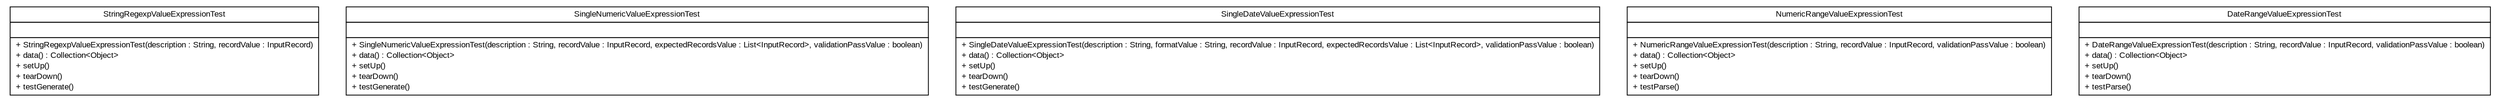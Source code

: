 #!/usr/local/bin/dot
#
# Class diagram 
# Generated by UMLGraph version R5_6 (http://www.umlgraph.org/)
#

digraph G {
	edge [fontname="arial",fontsize=10,labelfontname="arial",labelfontsize=10];
	node [fontname="arial",fontsize=10,shape=plaintext];
	nodesep=0.25;
	ranksep=0.5;
	// com.github.mkolisnyk.aerial.expressions.value.StringRegexpValueExpressionTest
	c135 [label=<<table title="com.github.mkolisnyk.aerial.expressions.value.StringRegexpValueExpressionTest" border="0" cellborder="1" cellspacing="0" cellpadding="2" port="p" href="./StringRegexpValueExpressionTest.html">
		<tr><td><table border="0" cellspacing="0" cellpadding="1">
<tr><td align="center" balign="center"> StringRegexpValueExpressionTest </td></tr>
		</table></td></tr>
		<tr><td><table border="0" cellspacing="0" cellpadding="1">
<tr><td align="left" balign="left">  </td></tr>
		</table></td></tr>
		<tr><td><table border="0" cellspacing="0" cellpadding="1">
<tr><td align="left" balign="left"> + StringRegexpValueExpressionTest(description : String, recordValue : InputRecord) </td></tr>
<tr><td align="left" balign="left"> + data() : Collection&lt;Object&gt; </td></tr>
<tr><td align="left" balign="left"> + setUp() </td></tr>
<tr><td align="left" balign="left"> + tearDown() </td></tr>
<tr><td align="left" balign="left"> + testGenerate() </td></tr>
		</table></td></tr>
		</table>>, URL="./StringRegexpValueExpressionTest.html", fontname="arial", fontcolor="black", fontsize=10.0];
	// com.github.mkolisnyk.aerial.expressions.value.SingleNumericValueExpressionTest
	c136 [label=<<table title="com.github.mkolisnyk.aerial.expressions.value.SingleNumericValueExpressionTest" border="0" cellborder="1" cellspacing="0" cellpadding="2" port="p" href="./SingleNumericValueExpressionTest.html">
		<tr><td><table border="0" cellspacing="0" cellpadding="1">
<tr><td align="center" balign="center"> SingleNumericValueExpressionTest </td></tr>
		</table></td></tr>
		<tr><td><table border="0" cellspacing="0" cellpadding="1">
<tr><td align="left" balign="left">  </td></tr>
		</table></td></tr>
		<tr><td><table border="0" cellspacing="0" cellpadding="1">
<tr><td align="left" balign="left"> + SingleNumericValueExpressionTest(description : String, recordValue : InputRecord, expectedRecordsValue : List&lt;InputRecord&gt;, validationPassValue : boolean) </td></tr>
<tr><td align="left" balign="left"> + data() : Collection&lt;Object&gt; </td></tr>
<tr><td align="left" balign="left"> + setUp() </td></tr>
<tr><td align="left" balign="left"> + tearDown() </td></tr>
<tr><td align="left" balign="left"> + testGenerate() </td></tr>
		</table></td></tr>
		</table>>, URL="./SingleNumericValueExpressionTest.html", fontname="arial", fontcolor="black", fontsize=10.0];
	// com.github.mkolisnyk.aerial.expressions.value.SingleDateValueExpressionTest
	c137 [label=<<table title="com.github.mkolisnyk.aerial.expressions.value.SingleDateValueExpressionTest" border="0" cellborder="1" cellspacing="0" cellpadding="2" port="p" href="./SingleDateValueExpressionTest.html">
		<tr><td><table border="0" cellspacing="0" cellpadding="1">
<tr><td align="center" balign="center"> SingleDateValueExpressionTest </td></tr>
		</table></td></tr>
		<tr><td><table border="0" cellspacing="0" cellpadding="1">
<tr><td align="left" balign="left">  </td></tr>
		</table></td></tr>
		<tr><td><table border="0" cellspacing="0" cellpadding="1">
<tr><td align="left" balign="left"> + SingleDateValueExpressionTest(description : String, formatValue : String, recordValue : InputRecord, expectedRecordsValue : List&lt;InputRecord&gt;, validationPassValue : boolean) </td></tr>
<tr><td align="left" balign="left"> + data() : Collection&lt;Object&gt; </td></tr>
<tr><td align="left" balign="left"> + setUp() </td></tr>
<tr><td align="left" balign="left"> + tearDown() </td></tr>
<tr><td align="left" balign="left"> + testGenerate() </td></tr>
		</table></td></tr>
		</table>>, URL="./SingleDateValueExpressionTest.html", fontname="arial", fontcolor="black", fontsize=10.0];
	// com.github.mkolisnyk.aerial.expressions.value.NumericRangeValueExpressionTest
	c138 [label=<<table title="com.github.mkolisnyk.aerial.expressions.value.NumericRangeValueExpressionTest" border="0" cellborder="1" cellspacing="0" cellpadding="2" port="p" href="./NumericRangeValueExpressionTest.html">
		<tr><td><table border="0" cellspacing="0" cellpadding="1">
<tr><td align="center" balign="center"> NumericRangeValueExpressionTest </td></tr>
		</table></td></tr>
		<tr><td><table border="0" cellspacing="0" cellpadding="1">
<tr><td align="left" balign="left">  </td></tr>
		</table></td></tr>
		<tr><td><table border="0" cellspacing="0" cellpadding="1">
<tr><td align="left" balign="left"> + NumericRangeValueExpressionTest(description : String, recordValue : InputRecord, validationPassValue : boolean) </td></tr>
<tr><td align="left" balign="left"> + data() : Collection&lt;Object&gt; </td></tr>
<tr><td align="left" balign="left"> + setUp() </td></tr>
<tr><td align="left" balign="left"> + tearDown() </td></tr>
<tr><td align="left" balign="left"> + testParse() </td></tr>
		</table></td></tr>
		</table>>, URL="./NumericRangeValueExpressionTest.html", fontname="arial", fontcolor="black", fontsize=10.0];
	// com.github.mkolisnyk.aerial.expressions.value.DateRangeValueExpressionTest
	c139 [label=<<table title="com.github.mkolisnyk.aerial.expressions.value.DateRangeValueExpressionTest" border="0" cellborder="1" cellspacing="0" cellpadding="2" port="p" href="./DateRangeValueExpressionTest.html">
		<tr><td><table border="0" cellspacing="0" cellpadding="1">
<tr><td align="center" balign="center"> DateRangeValueExpressionTest </td></tr>
		</table></td></tr>
		<tr><td><table border="0" cellspacing="0" cellpadding="1">
<tr><td align="left" balign="left">  </td></tr>
		</table></td></tr>
		<tr><td><table border="0" cellspacing="0" cellpadding="1">
<tr><td align="left" balign="left"> + DateRangeValueExpressionTest(description : String, recordValue : InputRecord, validationPassValue : boolean) </td></tr>
<tr><td align="left" balign="left"> + data() : Collection&lt;Object&gt; </td></tr>
<tr><td align="left" balign="left"> + setUp() </td></tr>
<tr><td align="left" balign="left"> + tearDown() </td></tr>
<tr><td align="left" balign="left"> + testParse() </td></tr>
		</table></td></tr>
		</table>>, URL="./DateRangeValueExpressionTest.html", fontname="arial", fontcolor="black", fontsize=10.0];
}

